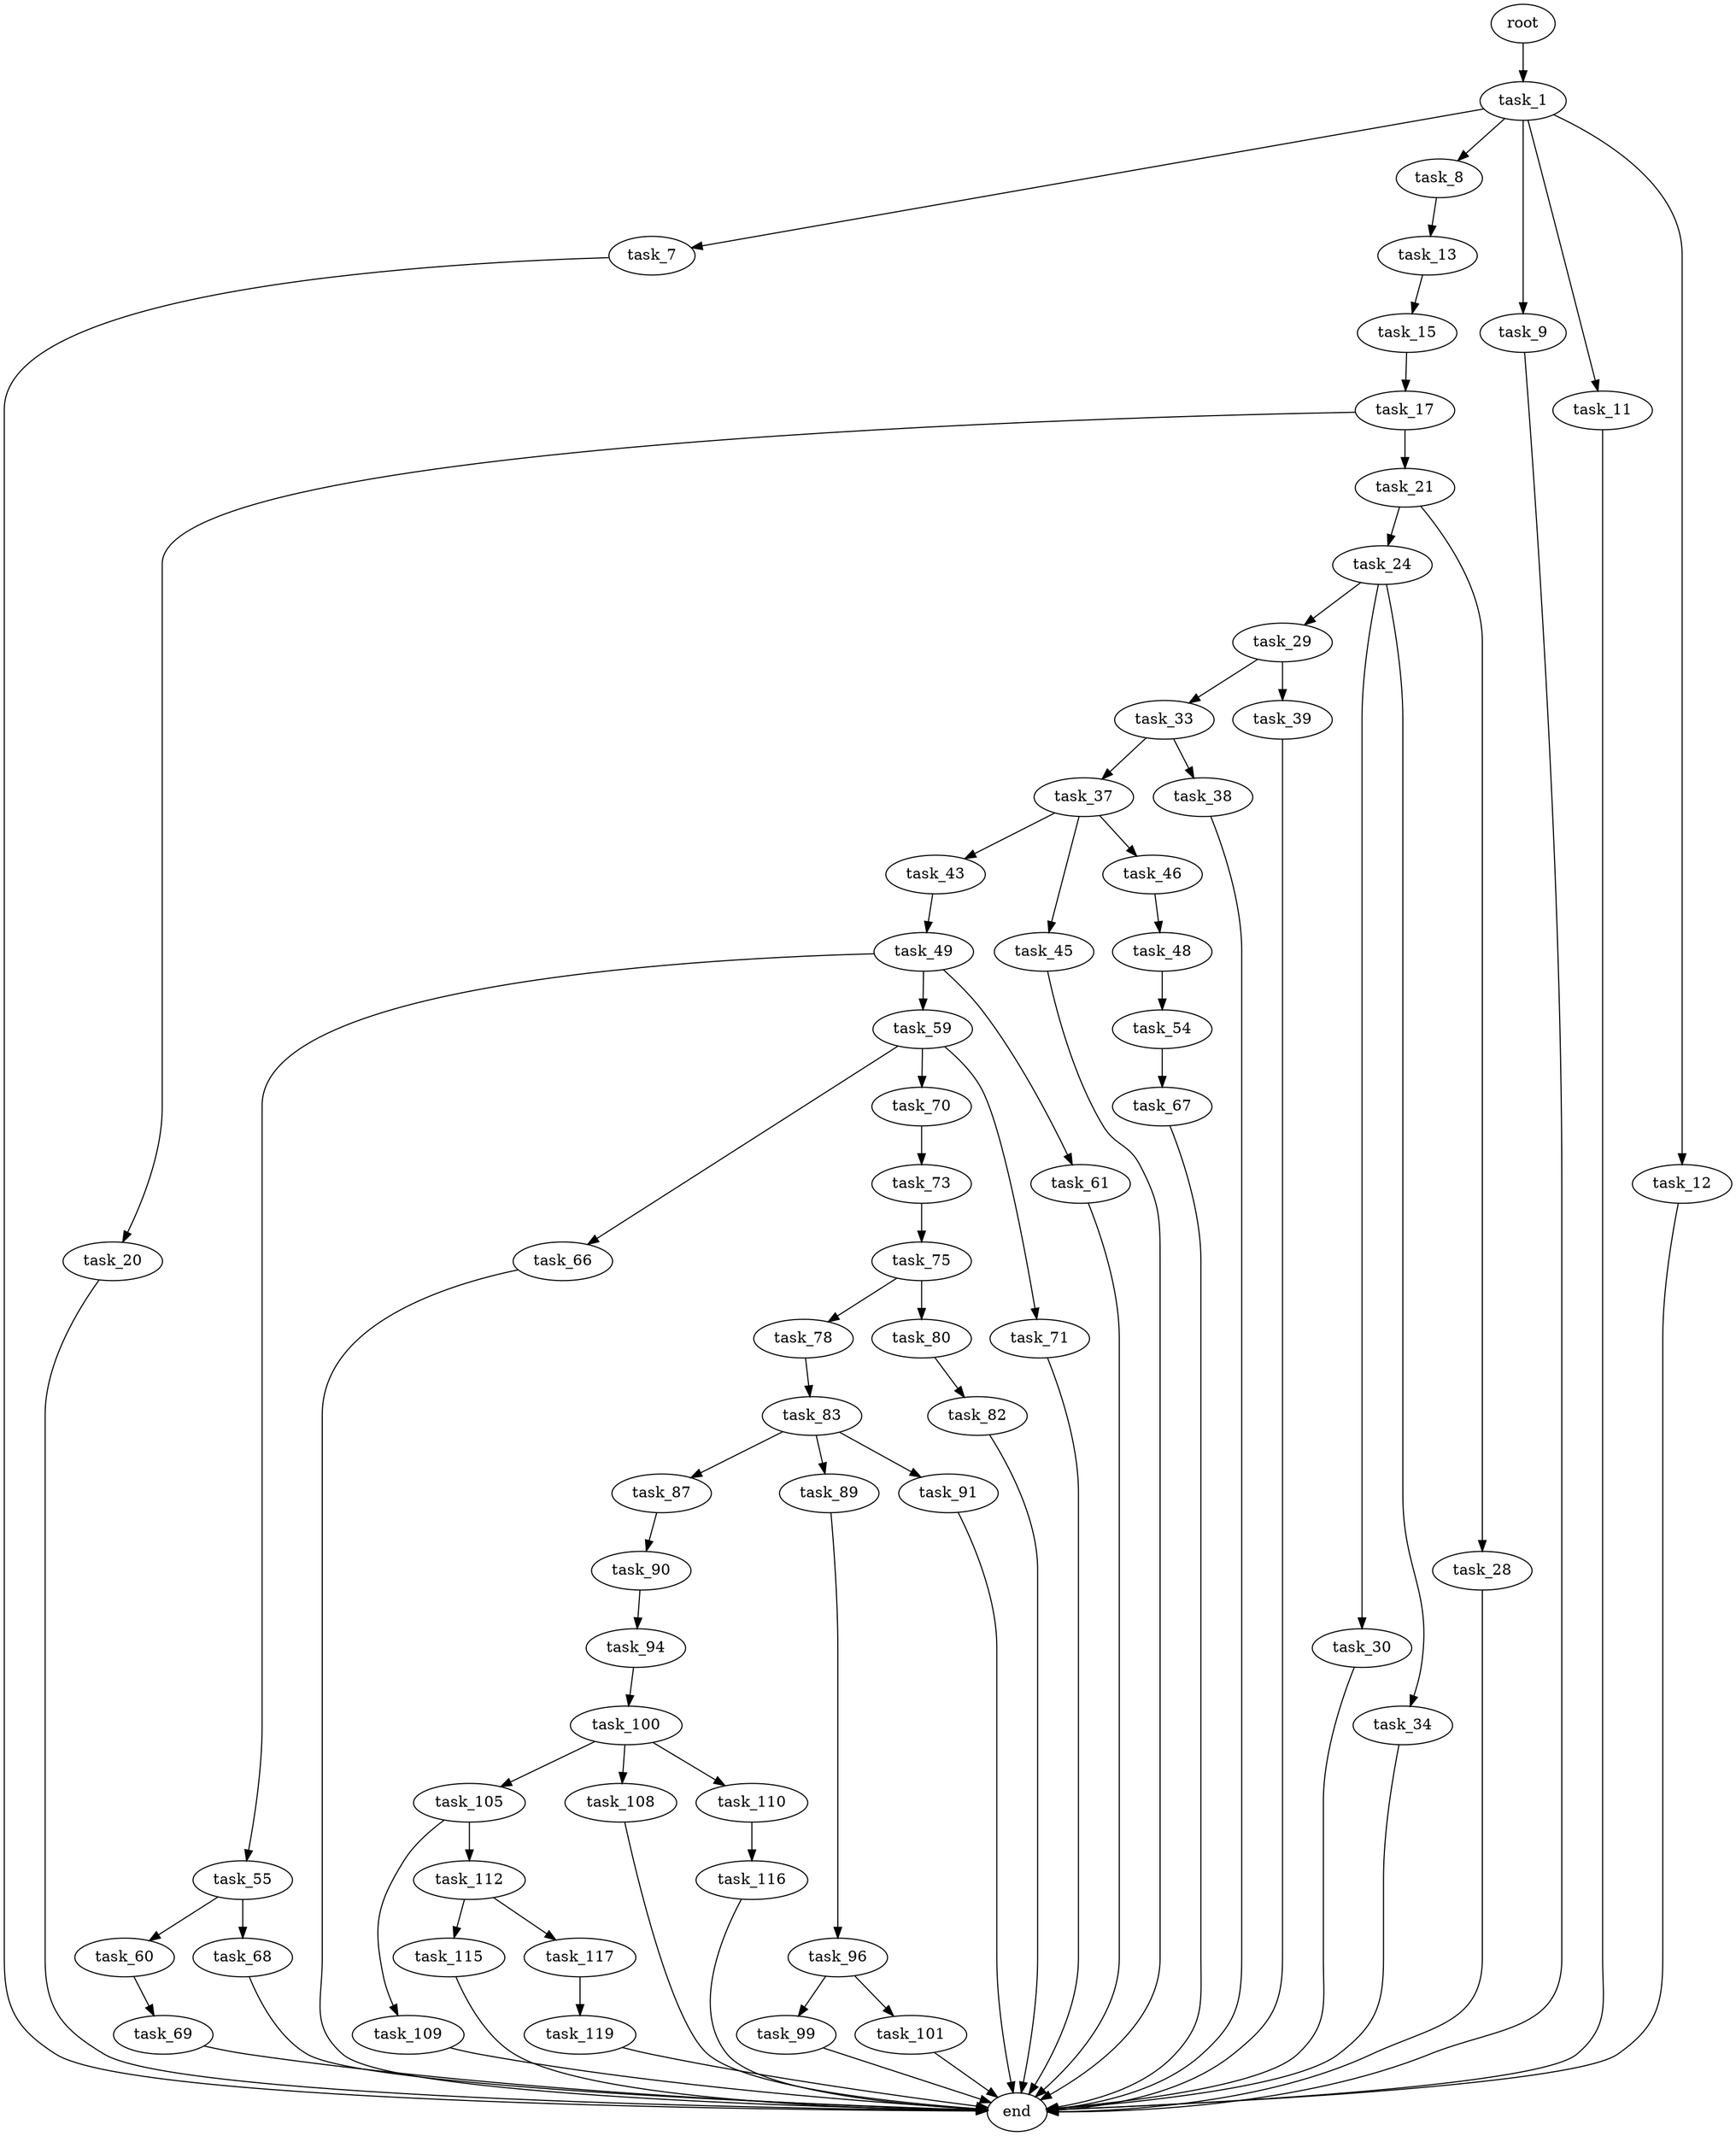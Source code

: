 digraph G {
  root [size="0.000000"];
  task_1 [size="28991029248.000000"];
  task_7 [size="8589934592.000000"];
  task_8 [size="36085878979.000000"];
  task_9 [size="5162898115.000000"];
  task_11 [size="15238615533.000000"];
  task_12 [size="411707749585.000000"];
  task_13 [size="1073741824000.000000"];
  task_15 [size="10456617086.000000"];
  task_17 [size="13038086574.000000"];
  task_20 [size="28991029248.000000"];
  task_21 [size="462845384171.000000"];
  task_24 [size="21764469112.000000"];
  task_28 [size="17036254532.000000"];
  task_29 [size="8589934592.000000"];
  task_30 [size="18066744332.000000"];
  task_33 [size="177529819530.000000"];
  task_34 [size="13221146868.000000"];
  task_37 [size="549755813888.000000"];
  task_38 [size="291876882142.000000"];
  task_39 [size="231928233984.000000"];
  task_43 [size="12525657815.000000"];
  task_45 [size="189321117793.000000"];
  task_46 [size="276268038867.000000"];
  task_48 [size="5387459660.000000"];
  task_49 [size="126144268181.000000"];
  task_54 [size="50144169788.000000"];
  task_55 [size="68719476736.000000"];
  task_59 [size="392848733283.000000"];
  task_60 [size="507474610440.000000"];
  task_61 [size="8589934592.000000"];
  task_66 [size="549755813888.000000"];
  task_67 [size="1073741824000.000000"];
  task_68 [size="1956692703.000000"];
  task_69 [size="549755813888.000000"];
  task_70 [size="129596749625.000000"];
  task_71 [size="368293445632.000000"];
  task_73 [size="28991029248.000000"];
  task_75 [size="335019114.000000"];
  task_78 [size="134217728000.000000"];
  task_80 [size="27795187011.000000"];
  task_82 [size="134217728000.000000"];
  task_83 [size="3026430067.000000"];
  task_87 [size="1261731542.000000"];
  task_89 [size="21358561498.000000"];
  task_90 [size="730973566255.000000"];
  task_91 [size="47851001310.000000"];
  task_94 [size="28991029248.000000"];
  task_96 [size="17534374811.000000"];
  task_99 [size="18625566847.000000"];
  task_100 [size="5844638980.000000"];
  task_101 [size="9134246399.000000"];
  task_105 [size="15259858910.000000"];
  task_108 [size="150651464971.000000"];
  task_109 [size="228113770969.000000"];
  task_110 [size="945856537013.000000"];
  task_112 [size="7743531115.000000"];
  task_115 [size="1073741824000.000000"];
  task_116 [size="8589934592.000000"];
  task_117 [size="188007743441.000000"];
  task_119 [size="4410740759.000000"];
  end [size="0.000000"];

  root -> task_1 [size="1.000000"];
  task_1 -> task_7 [size="75497472.000000"];
  task_1 -> task_8 [size="75497472.000000"];
  task_1 -> task_9 [size="75497472.000000"];
  task_1 -> task_11 [size="75497472.000000"];
  task_1 -> task_12 [size="75497472.000000"];
  task_7 -> end [size="1.000000"];
  task_8 -> task_13 [size="679477248.000000"];
  task_9 -> end [size="1.000000"];
  task_11 -> end [size="1.000000"];
  task_12 -> end [size="1.000000"];
  task_13 -> task_15 [size="838860800.000000"];
  task_15 -> task_17 [size="301989888.000000"];
  task_17 -> task_20 [size="838860800.000000"];
  task_17 -> task_21 [size="838860800.000000"];
  task_20 -> end [size="1.000000"];
  task_21 -> task_24 [size="679477248.000000"];
  task_21 -> task_28 [size="679477248.000000"];
  task_24 -> task_29 [size="679477248.000000"];
  task_24 -> task_30 [size="679477248.000000"];
  task_24 -> task_34 [size="679477248.000000"];
  task_28 -> end [size="1.000000"];
  task_29 -> task_33 [size="33554432.000000"];
  task_29 -> task_39 [size="33554432.000000"];
  task_30 -> end [size="1.000000"];
  task_33 -> task_37 [size="301989888.000000"];
  task_33 -> task_38 [size="301989888.000000"];
  task_34 -> end [size="1.000000"];
  task_37 -> task_43 [size="536870912.000000"];
  task_37 -> task_45 [size="536870912.000000"];
  task_37 -> task_46 [size="536870912.000000"];
  task_38 -> end [size="1.000000"];
  task_39 -> end [size="1.000000"];
  task_43 -> task_49 [size="209715200.000000"];
  task_45 -> end [size="1.000000"];
  task_46 -> task_48 [size="209715200.000000"];
  task_48 -> task_54 [size="209715200.000000"];
  task_49 -> task_55 [size="209715200.000000"];
  task_49 -> task_59 [size="209715200.000000"];
  task_49 -> task_61 [size="209715200.000000"];
  task_54 -> task_67 [size="838860800.000000"];
  task_55 -> task_60 [size="134217728.000000"];
  task_55 -> task_68 [size="134217728.000000"];
  task_59 -> task_66 [size="301989888.000000"];
  task_59 -> task_70 [size="301989888.000000"];
  task_59 -> task_71 [size="301989888.000000"];
  task_60 -> task_69 [size="411041792.000000"];
  task_61 -> end [size="1.000000"];
  task_66 -> end [size="1.000000"];
  task_67 -> end [size="1.000000"];
  task_68 -> end [size="1.000000"];
  task_69 -> end [size="1.000000"];
  task_70 -> task_73 [size="301989888.000000"];
  task_71 -> end [size="1.000000"];
  task_73 -> task_75 [size="75497472.000000"];
  task_75 -> task_78 [size="33554432.000000"];
  task_75 -> task_80 [size="33554432.000000"];
  task_78 -> task_83 [size="209715200.000000"];
  task_80 -> task_82 [size="679477248.000000"];
  task_82 -> end [size="1.000000"];
  task_83 -> task_87 [size="75497472.000000"];
  task_83 -> task_89 [size="75497472.000000"];
  task_83 -> task_91 [size="75497472.000000"];
  task_87 -> task_90 [size="134217728.000000"];
  task_89 -> task_96 [size="536870912.000000"];
  task_90 -> task_94 [size="536870912.000000"];
  task_91 -> end [size="1.000000"];
  task_94 -> task_100 [size="75497472.000000"];
  task_96 -> task_99 [size="301989888.000000"];
  task_96 -> task_101 [size="301989888.000000"];
  task_99 -> end [size="1.000000"];
  task_100 -> task_105 [size="134217728.000000"];
  task_100 -> task_108 [size="134217728.000000"];
  task_100 -> task_110 [size="134217728.000000"];
  task_101 -> end [size="1.000000"];
  task_105 -> task_109 [size="33554432.000000"];
  task_105 -> task_112 [size="33554432.000000"];
  task_108 -> end [size="1.000000"];
  task_109 -> end [size="1.000000"];
  task_110 -> task_116 [size="838860800.000000"];
  task_112 -> task_115 [size="134217728.000000"];
  task_112 -> task_117 [size="134217728.000000"];
  task_115 -> end [size="1.000000"];
  task_116 -> end [size="1.000000"];
  task_117 -> task_119 [size="134217728.000000"];
  task_119 -> end [size="1.000000"];
}
